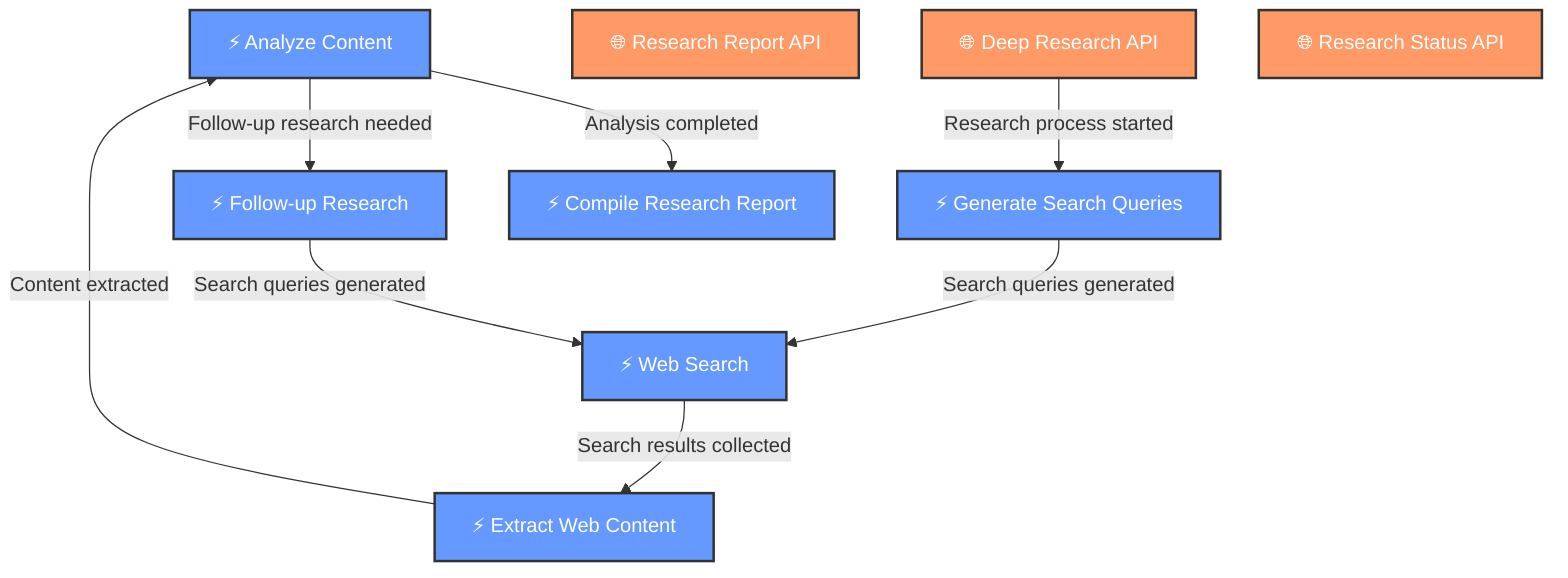 flowchart TD
    classDef apiStyle fill:#f96,stroke:#333,stroke-width:2px,color:#fff
    classDef eventStyle fill:#69f,stroke:#333,stroke-width:2px,color:#fff
    classDef cronStyle fill:#9c6,stroke:#333,stroke-width:2px,color:#fff
    classDef noopStyle fill:#3f3a50,stroke:#333,stroke-width:2px,color:#fff
    steps_analyze_content_step["⚡ Analyze Content"]:::eventStyle
    steps_compile_report_step["⚡ Compile Research Report"]:::eventStyle
    steps_extract_content_step["⚡ Extract Web Content"]:::eventStyle
    steps_follow_up_research_step["⚡ Follow-up Research"]:::eventStyle
    steps_generate_queries_step["⚡ Generate Search Queries"]:::eventStyle
    steps_report_api_step["🌐 Research Report API"]:::apiStyle
    steps_research_api_step["🌐 Deep Research API"]:::apiStyle
    steps_search_web_step["⚡ Web Search"]:::eventStyle
    steps_status_api_step["🌐 Research Status API"]:::apiStyle
    steps_analyze_content_step -->|Analysis completed| steps_compile_report_step
    steps_analyze_content_step -->|Follow-up research needed| steps_follow_up_research_step
    steps_extract_content_step -->|Content extracted| steps_analyze_content_step
    steps_follow_up_research_step -->|Search queries generated| steps_search_web_step
    steps_generate_queries_step -->|Search queries generated| steps_search_web_step
    steps_research_api_step -->|Research process started| steps_generate_queries_step
    steps_search_web_step -->|Search results collected| steps_extract_content_step